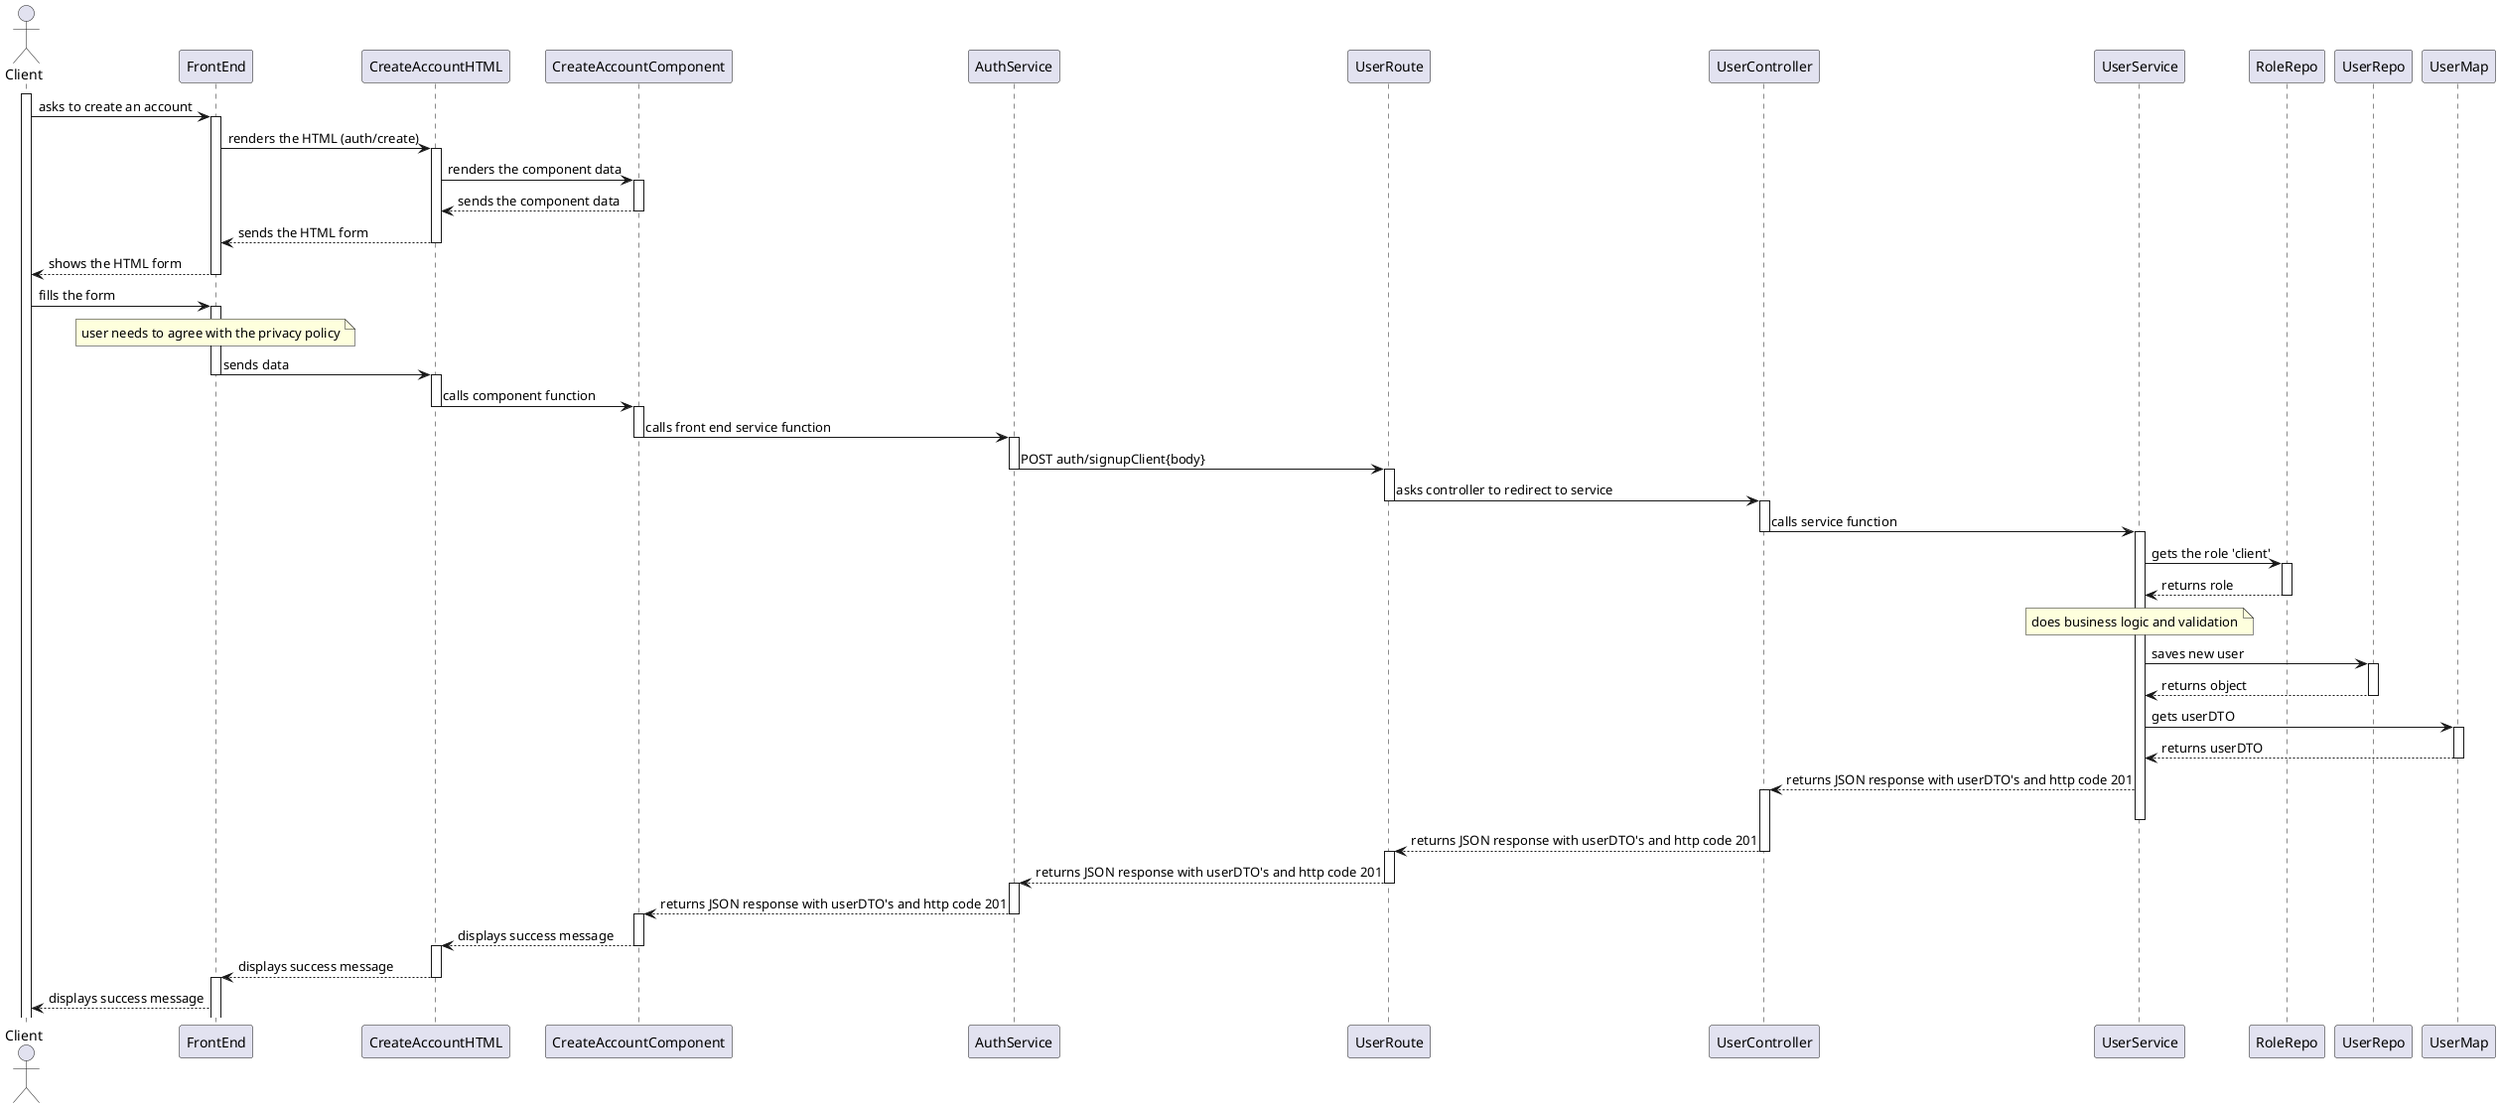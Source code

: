@startuml
actor "Client" as user
participant "FrontEnd" as FE
participant "CreateAccountHTML" as HTML
participant "CreateAccountComponent" as COMP
participant "AuthService" as SERV
participant "UserRoute" as ROUTE
participant "UserController" as UC
participant "UserService" as US
participant "RoleRepo" as RREPO
participant "UserRepo" as REPO
participant "UserMap" as MAPPER

activate user
user -> FE: asks to create an account
activate FE
FE -> HTML: renders the HTML (auth/create)
activate HTML
HTML -> COMP: renders the component data
activate COMP
COMP --> HTML : sends the component data
deactivate COMP
HTML --> FE: sends the HTML form
deactivate HTML
FE --> user: shows the HTML form
deactivate FE
user -> FE: fills the form
note over FE: user needs to agree with the privacy policy
activate FE
FE -> HTML: sends data
deactivate FE
activate HTML
HTML -> COMP: calls component function
deactivate HTML
activate COMP
COMP -> SERV: calls front end service function
deactivate COMP
activate SERV
SERV -> ROUTE: POST auth/signupClient{body}
deactivate SERV
activate ROUTE
ROUTE -> UC: asks controller to redirect to service
deactivate ROUTE
activate UC
UC -> US: calls service function
deactivate UC
activate US
US -> RREPO: gets the role 'client'
activate RREPO
RREPO --> US: returns role
deactivate RREPO
note over US: does business logic and validation
US -> REPO: saves new user
activate REPO
REPO --> US: returns object
deactivate REPO
US -> MAPPER: gets userDTO
activate MAPPER
MAPPER --> US: returns userDTO
deactivate MAPPER
US --> UC: returns JSON response with userDTO's and http code 201
activate UC
deactivate US
UC --> ROUTE: returns JSON response with userDTO's and http code 201
deactivate UC
activate ROUTE
ROUTE --> SERV: returns JSON response with userDTO's and http code 201
deactivate UC
deactivate ROUTE
activate SERV
SERV --> COMP: returns JSON response with userDTO's and http code 201
deactivate SERV
activate COMP
COMP --> HTML: displays success message
deactivate COMP
activate HTML
HTML --> FE: displays success message
deactivate HTML
activate FE
FE --> user: displays success message

@enduml